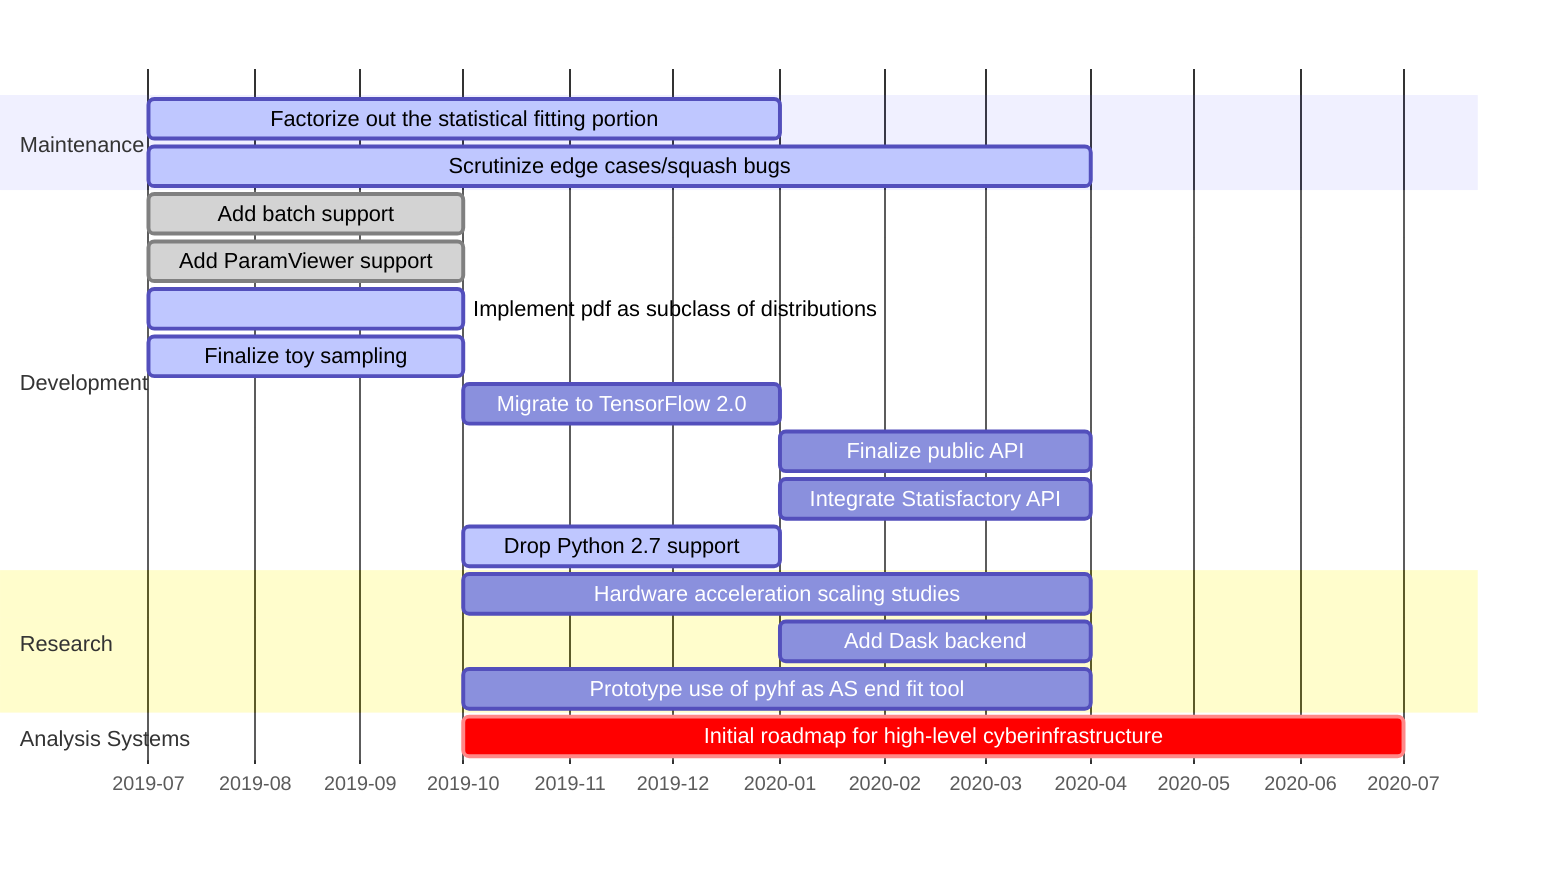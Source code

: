 gantt
    dateFormat YYYY-Q
    axisFormat  %Y-%m

    section Maintenance
    Factorize out the statistical fitting portion           :active, 2019-3, 2020-1
    Scrutinize edge cases/squash bugs                       :active, 2019-3, 2020-2

    section Development
    Add batch support                           :done,   2019-3, 2019-4
    Add ParamViewer support                     :done,   2019-3, 2019-4
    Implement pdf as subclass of distributions  :active, 2019-3, 2019-4
    Finalize toy sampling                       :active, 2019-3, 2019-4
    Migrate to TensorFlow 2.0                   :        2019-4, 2020-1
    Finalize public API                         :        2020-1, 2020-2
    Integrate Statisfactory API                 :        2020-1, 2020-2
    Drop Python 2.7 support                     :active, py2EOL, 2019-4, 2020-1

    section Research
    Hardware acceleration scaling studies   :        2019-4,        2020-2
    Add Dask backend:                       :        2020-1,        2020-2
    Prototype use of pyhf as AS end fit tool:        2019-4,        2020-2

    section Analysis Systems
    Initial roadmap for high-level cyberinfrastructure        :crit,   2019-4, 2020-3